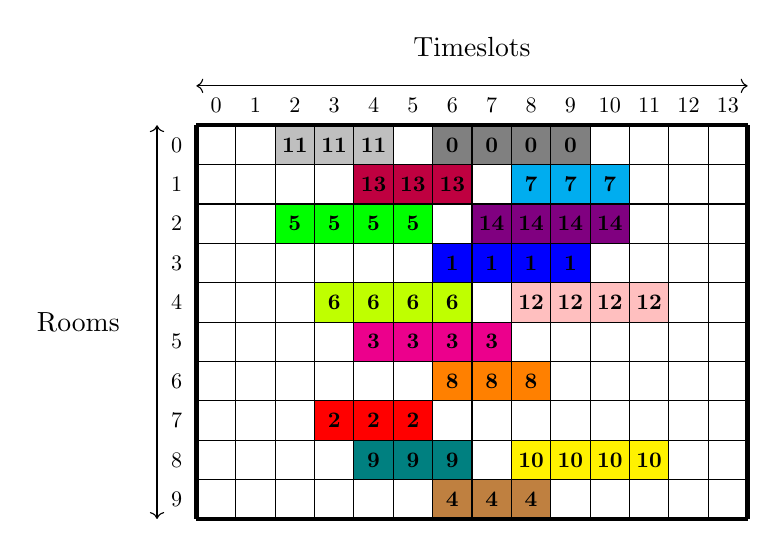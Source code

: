\begin{tikzpicture}
%fill

%color events
\draw [fill=red] (1.5,1) rectangle (3,1.5);
\draw [fill=green] (1,3.5) rectangle (3,4);
\draw [fill=blue] (3,3) rectangle (5,3.5);
\draw [fill=cyan] (4,4) rectangle (5.5,4.5);
\draw [fill=magenta] (2,2) rectangle (4,2.5);
\draw [fill=yellow] (4,0.5) rectangle (6,1);
\draw [fill=gray] (3,4.5) rectangle (5,5);
\draw [fill=brown] (3,0) rectangle (4.5,0.5);
\draw [fill=lime] (1.5,2.5) rectangle (3.5,3);
\draw [fill=orange] (3,1.5) rectangle (4.5,2);
\draw [fill=teal] (2,0.5) rectangle (3.5,1);
\draw [fill=lightgray] (1,4.5) rectangle (2.5,5);
\draw [fill=pink] (4,2.5) rectangle (6,3);
\draw [fill=purple] (2,4) rectangle (3.5,4.5);
\draw [fill=violet] (3.5,3.5) rectangle (5.5,4);



  %vertical lines
  \draw[ultra thick] (0,0) -- (0,5);
  \draw(0.5,0) -- (0.5,5);
  \draw (1,0) -- (1,5);
  \draw (1.5,0) -- (1.5,5);
  \draw (2,0) -- (2,5);
  \draw (2.5,0) -- (2.5,5);
  \draw (3,0) -- (3,5);
  \draw (3.5,0) -- (3.5,5);
  \draw (4,0) -- (4,5);
  \draw (4.5,0) -- (4.5,5);
  \draw (5,0) -- (5,5);
  \draw (5.5,0) -- (5.5,5);
  \draw (6,0) -- (6,5);
  \draw (6.5,0) -- (6.5,5);
  \draw [ultra thick](7,0) -- (7,5);



%horizontal lines
\draw[ultra thick] (0,0) -- (7,0);
\draw (0,1) -- (7,1);
\draw (0,2) -- (7,2);
\draw (0,3) -- (7,3);
\draw (0,4) -- (7,4);
\draw[ultra thick] (0,5) -- (7,5);
\draw (0,0.5) -- (7,0.5);
\draw (0,1.5) -- (7,1.5);
\draw (0,2.5) -- (7,2.5);
\draw(0,3.5) -- (7,3.5);
\draw (0,4.5) -- (7,4.5);

%arrows
\draw [<->] (0,5.5) -- (7,5.5);
\draw [<->] (-0.5,5) -- (-0.5,0);

%labels
\node at (-1.5,2.5) {Rooms};
\node at (3.5,6) {Timeslots};

%event ids
\node[font=\bfseries,scale=.8] at (3.25,4.75) {0};
\node[font=\bfseries,scale=.8] at (3.75,4.75) {0};
\node[font=\bfseries,scale=.8] at (4.25,4.75) {0};
\node[font=\bfseries,scale=.8] at (4.75,4.75) {0};

\node[font=\bfseries,scale=.8] at (3.25,3.25) {1};
\node[font=\bfseries,scale=.8] at (3.75,3.25) {1};
\node[font=\bfseries,scale=.8] at (4.25,3.25) {1};
\node[font=\bfseries,scale=.8] at (4.75,3.25) {1};

\node[font=\bfseries,scale=.8] at (1.75,1.25) {2};
\node[font=\bfseries,scale=.8] at (2.25,1.25) {2};
\node[font=\bfseries,scale=.8] at (2.75,1.25) {2};

\node[font=\bfseries,scale=.8] at (2.25,2.25) {3};
\node[font=\bfseries,scale=.8] at (2.75,2.25) {3};
\node[font=\bfseries,scale=.8] at (3.25,2.25) {3};
\node[font=\bfseries,scale=.8] at (3.75,2.25) {3};

\node[font=\bfseries,scale=.8] at (3.25,0.25) {4};
\node[font=\bfseries,scale=.8] at (3.75,0.25) {4};
\node[font=\bfseries,scale=.8] at (4.25,0.25) {4};

\node[font=\bfseries,scale=.8] at (1.25,3.75) {5};
\node[font=\bfseries,scale=.8] at (1.75,3.75) {5};
\node[font=\bfseries,scale=.8] at (2.25,3.75) {5};
\node[font=\bfseries,scale=.8] at (2.75,3.75) {5};


\node[font=\bfseries,scale=.8] at (1.75,2.75) {6};
\node[font=\bfseries,scale=.8] at (2.25,2.75) {6};
\node[font=\bfseries,scale=.8] at (2.75,2.75) {6};
\node[font=\bfseries,scale=.8] at (3.25,2.75) {6};

\node[font=\bfseries,scale=.8] at (4.25,4.25) {7};
\node[font=\bfseries,scale=.8] at (4.75,4.25) {7};
\node[font=\bfseries,scale=.8] at (5.25,4.25) {7};

\node[font=\bfseries,scale=.8] at (3.25,1.75) {8};
\node[font=\bfseries,scale=.8] at (3.75,1.75) {8};
\node[font=\bfseries,scale=.8] at (4.25,1.75) {8};

\node[font=\bfseries,scale=.8] at (2.25,0.75) {9};
\node[font=\bfseries,scale=.8] at (2.75,0.75) {9};
\node[font=\bfseries,scale=.8] at (3.25,0.75) {9};

\node[font=\bfseries,scale=.8] at (4.25,0.75) {10};
\node[font=\bfseries,scale=.8] at (4.75,0.75) {10};
\node[font=\bfseries,scale=.8] at (5.25,0.75) {10};
\node[font=\bfseries,scale=.8] at (5.75,0.75) {10};

\node[font=\bfseries,scale=.8] at (1.25,4.75) {11};
\node[font=\bfseries,scale=.8] at (1.75,4.75) {11};
\node[font=\bfseries,scale=.8] at (2.25,4.75) {11};

\node[font=\bfseries,scale=.8] at (4.25,2.75) {12};
\node[font=\bfseries,scale=.8] at (4.75,2.75) {12};
\node[font=\bfseries,scale=.8] at (5.25,2.75) {12};
\node[font=\bfseries,scale=.8] at (5.75,2.75) {12};

\node[font=\bfseries,scale=.8] at (2.25,4.25) {13};
\node[font=\bfseries,scale=.8] at (2.75,4.25) {13};
\node[font=\bfseries,scale=.8] at (3.25,4.25) {13};

\node[font=\bfseries,scale=.8] at (3.75,3.75) {14};
\node[font=\bfseries,scale=.8] at (4.25,3.75) {14};
\node[font=\bfseries,scale=.8] at (4.75,3.75) {14};
\node[font=\bfseries,scale=.8] at (5.25,3.75) {14};


%timeslots ids
\node[scale=.8] at (0.25,5.25) {0};
\node[scale=.8] at (0.75,5.25) {1};
\node[scale=.8] at (1.25,5.25) {2};
\node[scale=.8] at (1.75,5.25) {3};
\node[scale=.8] at (2.25,5.25) {4};
\node[scale=.8] at (2.75,5.25) {5};
\node[scale=.8] at (3.25,5.25) {6};
\node[scale=.8] at (3.75,5.25) {7};
\node[scale=.8] at (4.25,5.25) {8};
\node[scale=.8] at (4.75,5.25) {9};
\node[scale=.8] at (5.25,5.25) {10};
\node[scale=.8] at (5.75,5.25) {11};
\node[scale=.8] at (6.25,5.25) {12};
\node[scale=.8] at (6.75,5.25) {13};

%rooms ids
\node[scale=.8] at (-0.25,4.75) {0};
\node[scale=.8] at (-0.25,4.25) {1};
\node[scale=.8] at (-0.25,3.75) {2};
\node[scale=.8] at (-0.25,3.25) {3};
\node[scale=.8] at (-0.25,2.75) {4};
\node[scale=.8] at (-0.25,2.25) {5};
\node[scale=.8] at (-0.25,1.75) {6};
\node[scale=.8] at (-0.25,1.25) {7};
\node[scale=.8] at (-0.25,0.75) {8};
\node[scale=.8] at (-0.25,0.25) {9};






\end{tikzpicture}

